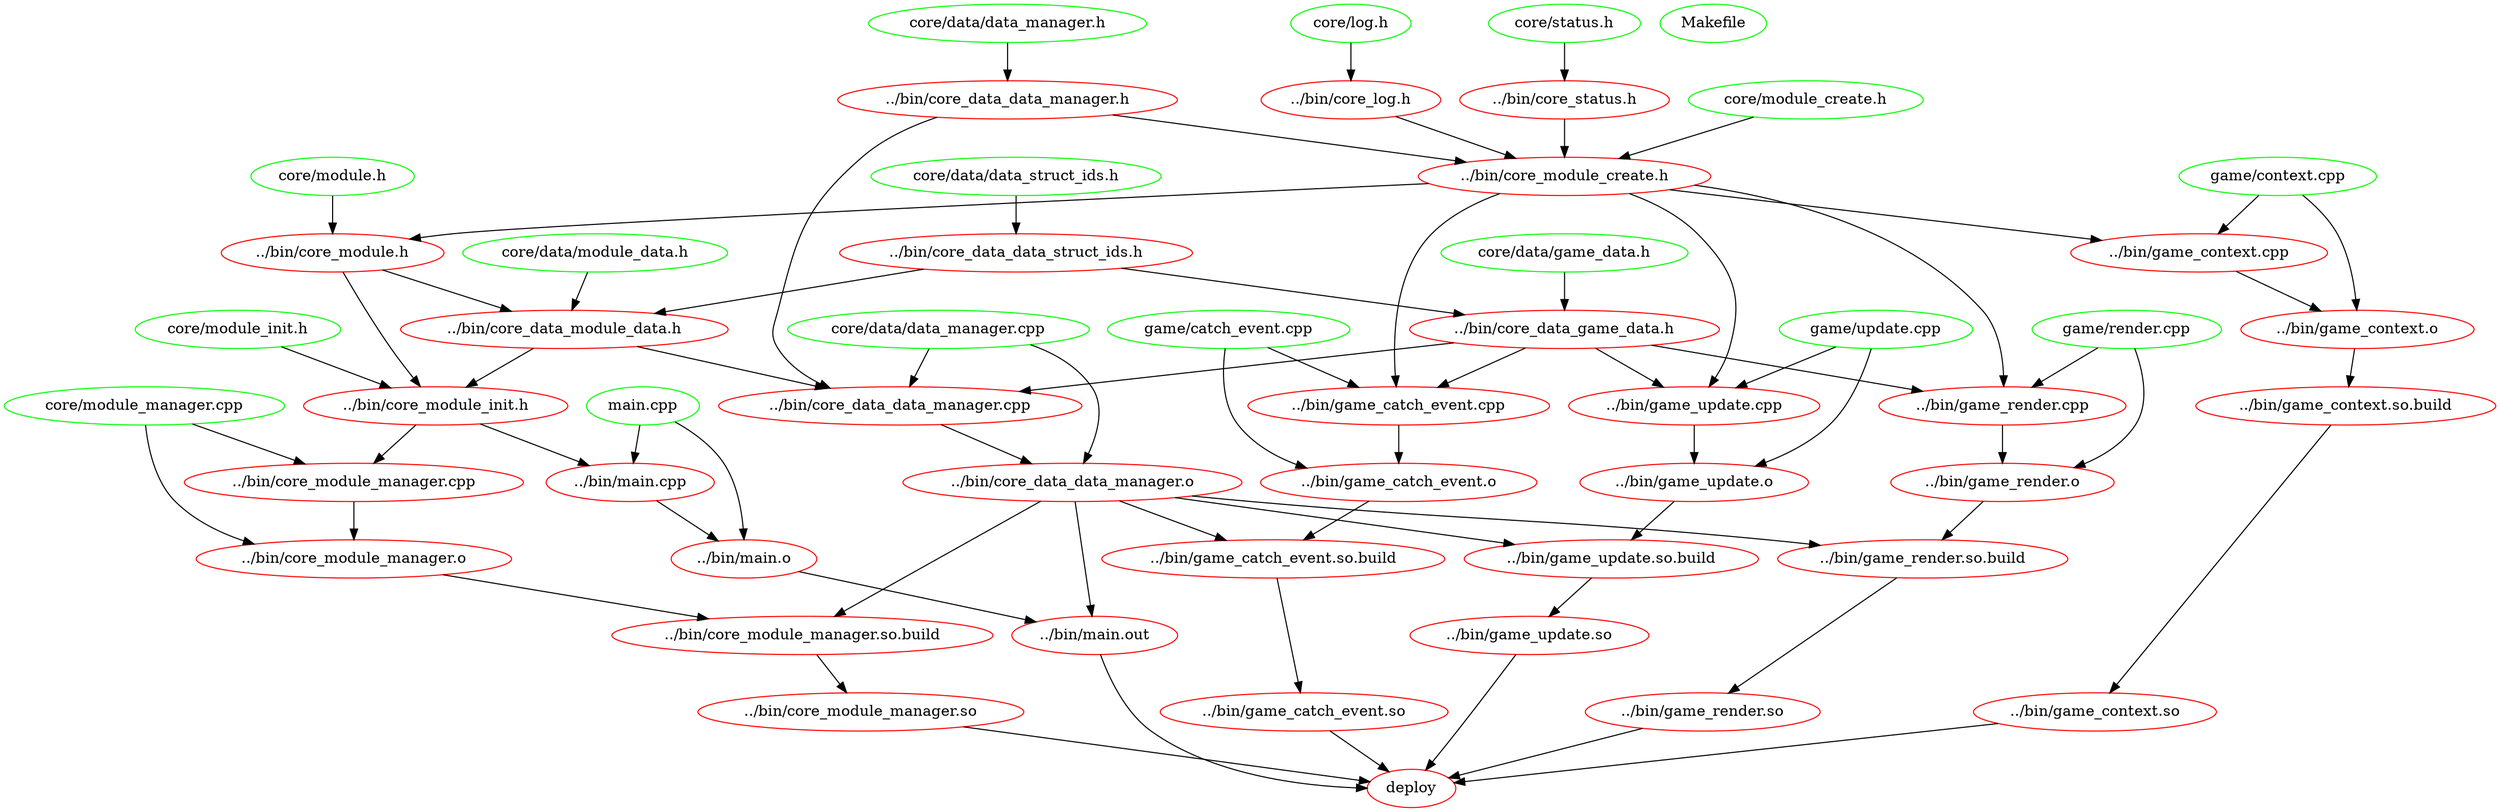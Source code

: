 digraph G {
n26[label="../bin/core_data_data_manager.cpp", color="red"];
n22[label="../bin/core_data_data_manager.h", color="red"];
n24[label="../bin/core_data_data_manager.o", color="red"];
n12[label="../bin/core_data_data_struct_ids.h", color="red"];
n27[label="../bin/core_data_game_data.h", color="red"];
n10[label="../bin/core_data_module_data.h", color="red"];
n20[label="../bin/core_log.h", color="red"];
n14[label="../bin/core_module.h", color="red"];
n16[label="../bin/core_module_create.h", color="red"];
n8[label="../bin/core_module_init.h", color="red"];
n33[label="../bin/core_module_manager.cpp", color="red"];
n31[label="../bin/core_module_manager.o", color="red"];
n29[label="../bin/core_module_manager.so", color="red"];
n30[label="../bin/core_module_manager.so.build", color="red"];
n18[label="../bin/core_status.h", color="red"];
n48[label="../bin/game_catch_event.cpp", color="red"];
n46[label="../bin/game_catch_event.o", color="red"];
n44[label="../bin/game_catch_event.so", color="red"];
n45[label="../bin/game_catch_event.so.build", color="red"];
n38[label="../bin/game_context.cpp", color="red"];
n36[label="../bin/game_context.o", color="red"];
n34[label="../bin/game_context.so", color="red"];
n35[label="../bin/game_context.so.build", color="red"];
n43[label="../bin/game_render.cpp", color="red"];
n41[label="../bin/game_render.o", color="red"];
n39[label="../bin/game_render.so", color="red"];
n40[label="../bin/game_render.so.build", color="red"];
n53[label="../bin/game_update.cpp", color="red"];
n51[label="../bin/game_update.o", color="red"];
n49[label="../bin/game_update.so", color="red"];
n50[label="../bin/game_update.so.build", color="red"];
n7[label="../bin/main.cpp", color="red"];
n5[label="../bin/main.o", color="red"];
n4[label="../bin/main.out", color="red"];
n2[label="Makefile", color="green"];
n25[label="core/data/data_manager.cpp", color="green"];
n23[label="core/data/data_manager.h", color="green"];
n13[label="core/data/data_struct_ids.h", color="green"];
n28[label="core/data/game_data.h", color="green"];
n11[label="core/data/module_data.h", color="green"];
n21[label="core/log.h", color="green"];
n15[label="core/module.h", color="green"];
n17[label="core/module_create.h", color="green"];
n9[label="core/module_init.h", color="green"];
n32[label="core/module_manager.cpp", color="green"];
n19[label="core/status.h", color="green"];
n3[label="deploy", color="red"];
n47[label="game/catch_event.cpp", color="green"];
n37[label="game/context.cpp", color="green"];
n42[label="game/render.cpp", color="green"];
n52[label="game/update.cpp", color="green"];
n6[label="main.cpp", color="green"];
n22 -> n26 ; 
n27 -> n26 ; 
n10 -> n26 ; 
n25 -> n26 ; 
n23 -> n22 ; 
n26 -> n24 ; 
n25 -> n24 ; 
n13 -> n12 ; 
n12 -> n27 ; 
n28 -> n27 ; 
n12 -> n10 ; 
n14 -> n10 ; 
n11 -> n10 ; 
n21 -> n20 ; 
n16 -> n14 ; 
n15 -> n14 ; 
n22 -> n16 ; 
n20 -> n16 ; 
n18 -> n16 ; 
n17 -> n16 ; 
n10 -> n8 ; 
n14 -> n8 ; 
n9 -> n8 ; 
n8 -> n33 ; 
n32 -> n33 ; 
n33 -> n31 ; 
n32 -> n31 ; 
n30 -> n29 ; 
n24 -> n30 ; 
n31 -> n30 ; 
n19 -> n18 ; 
n27 -> n48 ; 
n16 -> n48 ; 
n47 -> n48 ; 
n48 -> n46 ; 
n47 -> n46 ; 
n45 -> n44 ; 
n24 -> n45 ; 
n46 -> n45 ; 
n16 -> n38 ; 
n37 -> n38 ; 
n38 -> n36 ; 
n37 -> n36 ; 
n35 -> n34 ; 
n36 -> n35 ; 
n27 -> n43 ; 
n16 -> n43 ; 
n42 -> n43 ; 
n43 -> n41 ; 
n42 -> n41 ; 
n40 -> n39 ; 
n24 -> n40 ; 
n41 -> n40 ; 
n27 -> n53 ; 
n16 -> n53 ; 
n52 -> n53 ; 
n53 -> n51 ; 
n52 -> n51 ; 
n50 -> n49 ; 
n24 -> n50 ; 
n51 -> n50 ; 
n8 -> n7 ; 
n6 -> n7 ; 
n7 -> n5 ; 
n6 -> n5 ; 
n24 -> n4 ; 
n5 -> n4 ; 
n29 -> n3 ; 
n44 -> n3 ; 
n34 -> n3 ; 
n39 -> n3 ; 
n49 -> n3 ; 
n4 -> n3 ; 
}
